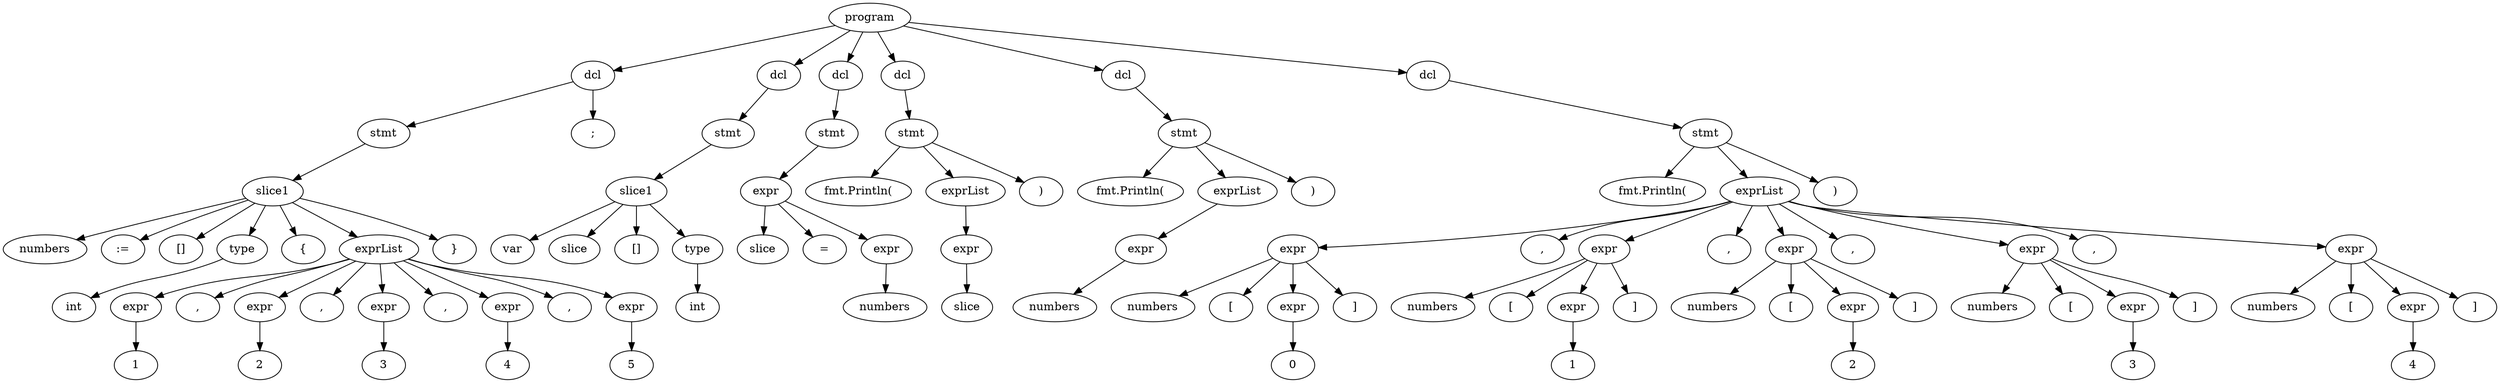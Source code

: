 digraph G {
  node0 [label="program"];
  node1 [label="dcl"];
  node0 -> node1;
  node2 [label="stmt"];
  node1 -> node2;
  node3 [label="slice1"];
  node2 -> node3;
  node4 [label="numbers"];
  node3 -> node4;
  node5 [label=":="];
  node3 -> node5;
  node6 [label="[]"];
  node3 -> node6;
  node7 [label="type"];
  node3 -> node7;
  node8 [label="int"];
  node7 -> node8;
  node9 [label="{"];
  node3 -> node9;
  node10 [label="exprList"];
  node3 -> node10;
  node11 [label="expr"];
  node10 -> node11;
  node12 [label="1"];
  node11 -> node12;
  node13 [label=","];
  node10 -> node13;
  node14 [label="expr"];
  node10 -> node14;
  node15 [label="2"];
  node14 -> node15;
  node16 [label=","];
  node10 -> node16;
  node17 [label="expr"];
  node10 -> node17;
  node18 [label="3"];
  node17 -> node18;
  node19 [label=","];
  node10 -> node19;
  node20 [label="expr"];
  node10 -> node20;
  node21 [label="4"];
  node20 -> node21;
  node22 [label=","];
  node10 -> node22;
  node23 [label="expr"];
  node10 -> node23;
  node24 [label="5"];
  node23 -> node24;
  node25 [label="}"];
  node3 -> node25;
  node26 [label=";"];
  node1 -> node26;
  node27 [label="dcl"];
  node0 -> node27;
  node28 [label="stmt"];
  node27 -> node28;
  node29 [label="slice1"];
  node28 -> node29;
  node30 [label="var"];
  node29 -> node30;
  node31 [label="slice"];
  node29 -> node31;
  node32 [label="[]"];
  node29 -> node32;
  node33 [label="type"];
  node29 -> node33;
  node34 [label="int"];
  node33 -> node34;
  node35 [label="dcl"];
  node0 -> node35;
  node36 [label="stmt"];
  node35 -> node36;
  node37 [label="expr"];
  node36 -> node37;
  node38 [label="slice"];
  node37 -> node38;
  node39 [label="="];
  node37 -> node39;
  node40 [label="expr"];
  node37 -> node40;
  node41 [label="numbers"];
  node40 -> node41;
  node42 [label="dcl"];
  node0 -> node42;
  node43 [label="stmt"];
  node42 -> node43;
  node44 [label="fmt.Println("];
  node43 -> node44;
  node45 [label="exprList"];
  node43 -> node45;
  node46 [label="expr"];
  node45 -> node46;
  node47 [label="slice"];
  node46 -> node47;
  node48 [label=")"];
  node43 -> node48;
  node49 [label="dcl"];
  node0 -> node49;
  node50 [label="stmt"];
  node49 -> node50;
  node51 [label="fmt.Println("];
  node50 -> node51;
  node52 [label="exprList"];
  node50 -> node52;
  node53 [label="expr"];
  node52 -> node53;
  node54 [label="numbers"];
  node53 -> node54;
  node55 [label=")"];
  node50 -> node55;
  node56 [label="dcl"];
  node0 -> node56;
  node57 [label="stmt"];
  node56 -> node57;
  node58 [label="fmt.Println("];
  node57 -> node58;
  node59 [label="exprList"];
  node57 -> node59;
  node60 [label="expr"];
  node59 -> node60;
  node61 [label="numbers"];
  node60 -> node61;
  node62 [label="["];
  node60 -> node62;
  node63 [label="expr"];
  node60 -> node63;
  node64 [label="0"];
  node63 -> node64;
  node65 [label="]"];
  node60 -> node65;
  node66 [label=","];
  node59 -> node66;
  node67 [label="expr"];
  node59 -> node67;
  node68 [label="numbers"];
  node67 -> node68;
  node69 [label="["];
  node67 -> node69;
  node70 [label="expr"];
  node67 -> node70;
  node71 [label="1"];
  node70 -> node71;
  node72 [label="]"];
  node67 -> node72;
  node73 [label=","];
  node59 -> node73;
  node74 [label="expr"];
  node59 -> node74;
  node75 [label="numbers"];
  node74 -> node75;
  node76 [label="["];
  node74 -> node76;
  node77 [label="expr"];
  node74 -> node77;
  node78 [label="2"];
  node77 -> node78;
  node79 [label="]"];
  node74 -> node79;
  node80 [label=","];
  node59 -> node80;
  node81 [label="expr"];
  node59 -> node81;
  node82 [label="numbers"];
  node81 -> node82;
  node83 [label="["];
  node81 -> node83;
  node84 [label="expr"];
  node81 -> node84;
  node85 [label="3"];
  node84 -> node85;
  node86 [label="]"];
  node81 -> node86;
  node87 [label=","];
  node59 -> node87;
  node88 [label="expr"];
  node59 -> node88;
  node89 [label="numbers"];
  node88 -> node89;
  node90 [label="["];
  node88 -> node90;
  node91 [label="expr"];
  node88 -> node91;
  node92 [label="4"];
  node91 -> node92;
  node93 [label="]"];
  node88 -> node93;
  node94 [label=")"];
  node57 -> node94;
}